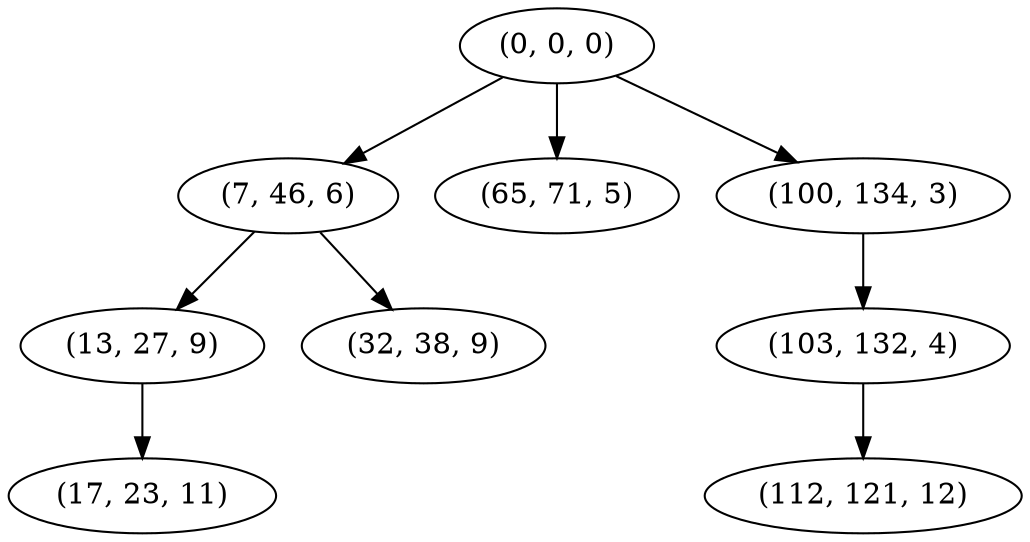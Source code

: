 digraph tree {
    "(0, 0, 0)";
    "(7, 46, 6)";
    "(13, 27, 9)";
    "(17, 23, 11)";
    "(32, 38, 9)";
    "(65, 71, 5)";
    "(100, 134, 3)";
    "(103, 132, 4)";
    "(112, 121, 12)";
    "(0, 0, 0)" -> "(7, 46, 6)";
    "(0, 0, 0)" -> "(65, 71, 5)";
    "(0, 0, 0)" -> "(100, 134, 3)";
    "(7, 46, 6)" -> "(13, 27, 9)";
    "(7, 46, 6)" -> "(32, 38, 9)";
    "(13, 27, 9)" -> "(17, 23, 11)";
    "(100, 134, 3)" -> "(103, 132, 4)";
    "(103, 132, 4)" -> "(112, 121, 12)";
}
